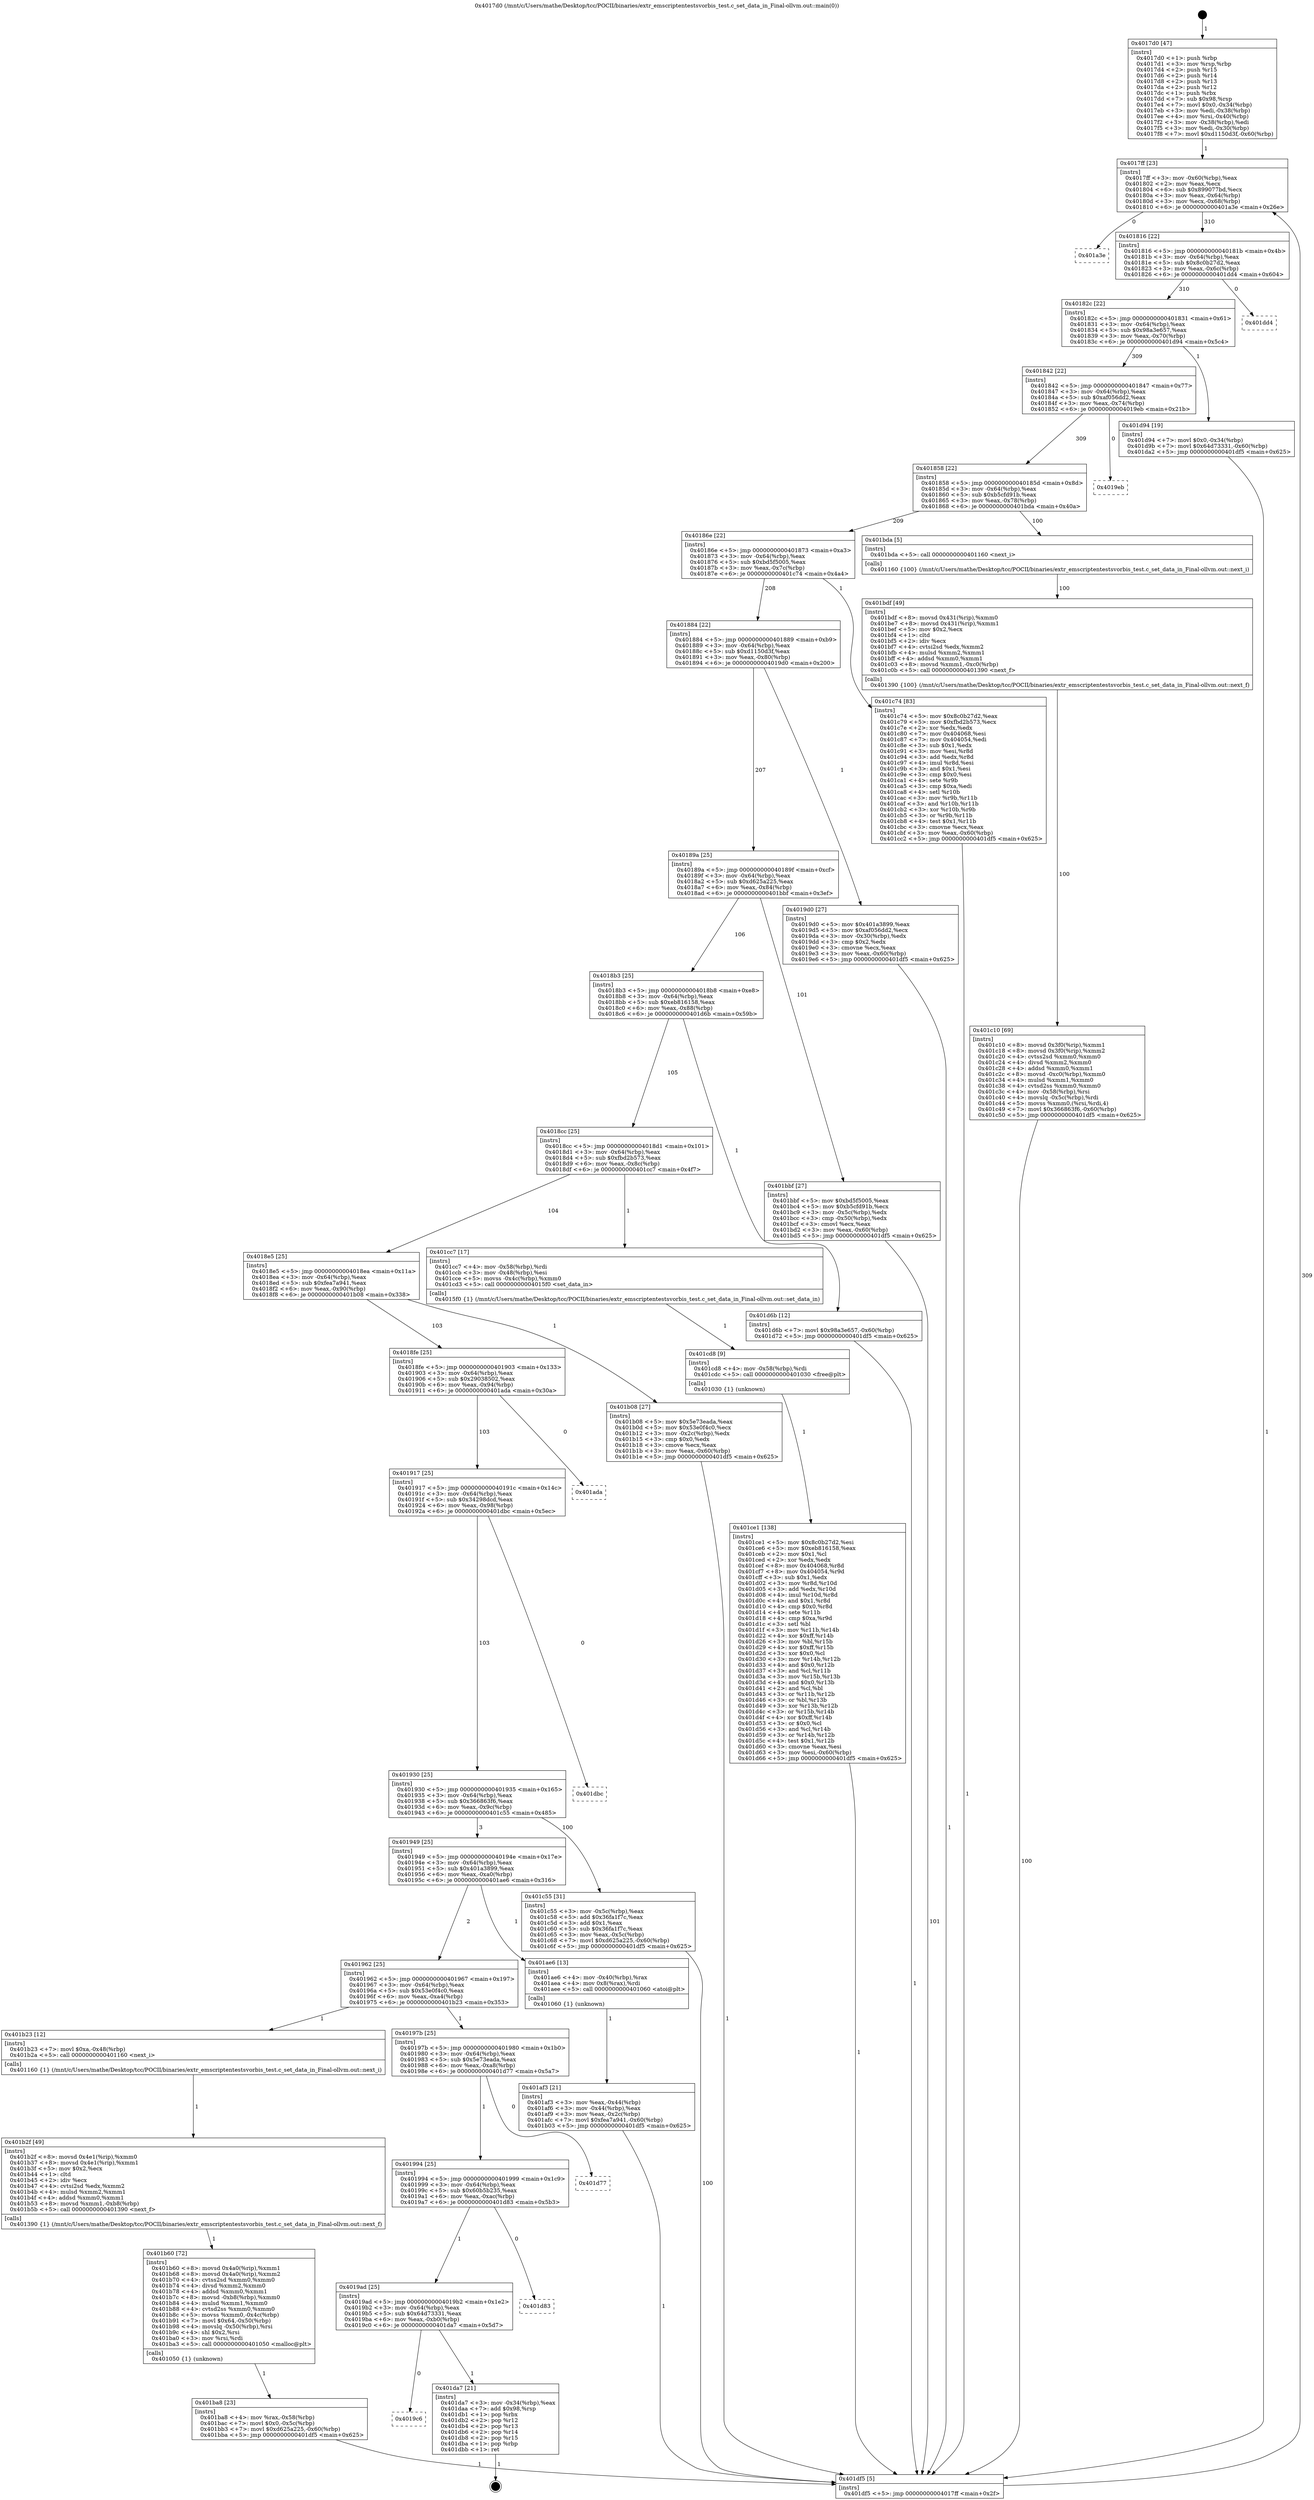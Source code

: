 digraph "0x4017d0" {
  label = "0x4017d0 (/mnt/c/Users/mathe/Desktop/tcc/POCII/binaries/extr_emscriptentestsvorbis_test.c_set_data_in_Final-ollvm.out::main(0))"
  labelloc = "t"
  node[shape=record]

  Entry [label="",width=0.3,height=0.3,shape=circle,fillcolor=black,style=filled]
  "0x4017ff" [label="{
     0x4017ff [23]\l
     | [instrs]\l
     &nbsp;&nbsp;0x4017ff \<+3\>: mov -0x60(%rbp),%eax\l
     &nbsp;&nbsp;0x401802 \<+2\>: mov %eax,%ecx\l
     &nbsp;&nbsp;0x401804 \<+6\>: sub $0x899077bd,%ecx\l
     &nbsp;&nbsp;0x40180a \<+3\>: mov %eax,-0x64(%rbp)\l
     &nbsp;&nbsp;0x40180d \<+3\>: mov %ecx,-0x68(%rbp)\l
     &nbsp;&nbsp;0x401810 \<+6\>: je 0000000000401a3e \<main+0x26e\>\l
  }"]
  "0x401a3e" [label="{
     0x401a3e\l
  }", style=dashed]
  "0x401816" [label="{
     0x401816 [22]\l
     | [instrs]\l
     &nbsp;&nbsp;0x401816 \<+5\>: jmp 000000000040181b \<main+0x4b\>\l
     &nbsp;&nbsp;0x40181b \<+3\>: mov -0x64(%rbp),%eax\l
     &nbsp;&nbsp;0x40181e \<+5\>: sub $0x8c0b27d2,%eax\l
     &nbsp;&nbsp;0x401823 \<+3\>: mov %eax,-0x6c(%rbp)\l
     &nbsp;&nbsp;0x401826 \<+6\>: je 0000000000401dd4 \<main+0x604\>\l
  }"]
  Exit [label="",width=0.3,height=0.3,shape=circle,fillcolor=black,style=filled,peripheries=2]
  "0x401dd4" [label="{
     0x401dd4\l
  }", style=dashed]
  "0x40182c" [label="{
     0x40182c [22]\l
     | [instrs]\l
     &nbsp;&nbsp;0x40182c \<+5\>: jmp 0000000000401831 \<main+0x61\>\l
     &nbsp;&nbsp;0x401831 \<+3\>: mov -0x64(%rbp),%eax\l
     &nbsp;&nbsp;0x401834 \<+5\>: sub $0x98a3e657,%eax\l
     &nbsp;&nbsp;0x401839 \<+3\>: mov %eax,-0x70(%rbp)\l
     &nbsp;&nbsp;0x40183c \<+6\>: je 0000000000401d94 \<main+0x5c4\>\l
  }"]
  "0x4019c6" [label="{
     0x4019c6\l
  }", style=dashed]
  "0x401d94" [label="{
     0x401d94 [19]\l
     | [instrs]\l
     &nbsp;&nbsp;0x401d94 \<+7\>: movl $0x0,-0x34(%rbp)\l
     &nbsp;&nbsp;0x401d9b \<+7\>: movl $0x64d73331,-0x60(%rbp)\l
     &nbsp;&nbsp;0x401da2 \<+5\>: jmp 0000000000401df5 \<main+0x625\>\l
  }"]
  "0x401842" [label="{
     0x401842 [22]\l
     | [instrs]\l
     &nbsp;&nbsp;0x401842 \<+5\>: jmp 0000000000401847 \<main+0x77\>\l
     &nbsp;&nbsp;0x401847 \<+3\>: mov -0x64(%rbp),%eax\l
     &nbsp;&nbsp;0x40184a \<+5\>: sub $0xaf056dd2,%eax\l
     &nbsp;&nbsp;0x40184f \<+3\>: mov %eax,-0x74(%rbp)\l
     &nbsp;&nbsp;0x401852 \<+6\>: je 00000000004019eb \<main+0x21b\>\l
  }"]
  "0x401da7" [label="{
     0x401da7 [21]\l
     | [instrs]\l
     &nbsp;&nbsp;0x401da7 \<+3\>: mov -0x34(%rbp),%eax\l
     &nbsp;&nbsp;0x401daa \<+7\>: add $0x98,%rsp\l
     &nbsp;&nbsp;0x401db1 \<+1\>: pop %rbx\l
     &nbsp;&nbsp;0x401db2 \<+2\>: pop %r12\l
     &nbsp;&nbsp;0x401db4 \<+2\>: pop %r13\l
     &nbsp;&nbsp;0x401db6 \<+2\>: pop %r14\l
     &nbsp;&nbsp;0x401db8 \<+2\>: pop %r15\l
     &nbsp;&nbsp;0x401dba \<+1\>: pop %rbp\l
     &nbsp;&nbsp;0x401dbb \<+1\>: ret\l
  }"]
  "0x4019eb" [label="{
     0x4019eb\l
  }", style=dashed]
  "0x401858" [label="{
     0x401858 [22]\l
     | [instrs]\l
     &nbsp;&nbsp;0x401858 \<+5\>: jmp 000000000040185d \<main+0x8d\>\l
     &nbsp;&nbsp;0x40185d \<+3\>: mov -0x64(%rbp),%eax\l
     &nbsp;&nbsp;0x401860 \<+5\>: sub $0xb5cfd91b,%eax\l
     &nbsp;&nbsp;0x401865 \<+3\>: mov %eax,-0x78(%rbp)\l
     &nbsp;&nbsp;0x401868 \<+6\>: je 0000000000401bda \<main+0x40a\>\l
  }"]
  "0x4019ad" [label="{
     0x4019ad [25]\l
     | [instrs]\l
     &nbsp;&nbsp;0x4019ad \<+5\>: jmp 00000000004019b2 \<main+0x1e2\>\l
     &nbsp;&nbsp;0x4019b2 \<+3\>: mov -0x64(%rbp),%eax\l
     &nbsp;&nbsp;0x4019b5 \<+5\>: sub $0x64d73331,%eax\l
     &nbsp;&nbsp;0x4019ba \<+6\>: mov %eax,-0xb0(%rbp)\l
     &nbsp;&nbsp;0x4019c0 \<+6\>: je 0000000000401da7 \<main+0x5d7\>\l
  }"]
  "0x401bda" [label="{
     0x401bda [5]\l
     | [instrs]\l
     &nbsp;&nbsp;0x401bda \<+5\>: call 0000000000401160 \<next_i\>\l
     | [calls]\l
     &nbsp;&nbsp;0x401160 \{100\} (/mnt/c/Users/mathe/Desktop/tcc/POCII/binaries/extr_emscriptentestsvorbis_test.c_set_data_in_Final-ollvm.out::next_i)\l
  }"]
  "0x40186e" [label="{
     0x40186e [22]\l
     | [instrs]\l
     &nbsp;&nbsp;0x40186e \<+5\>: jmp 0000000000401873 \<main+0xa3\>\l
     &nbsp;&nbsp;0x401873 \<+3\>: mov -0x64(%rbp),%eax\l
     &nbsp;&nbsp;0x401876 \<+5\>: sub $0xbd5f5005,%eax\l
     &nbsp;&nbsp;0x40187b \<+3\>: mov %eax,-0x7c(%rbp)\l
     &nbsp;&nbsp;0x40187e \<+6\>: je 0000000000401c74 \<main+0x4a4\>\l
  }"]
  "0x401d83" [label="{
     0x401d83\l
  }", style=dashed]
  "0x401c74" [label="{
     0x401c74 [83]\l
     | [instrs]\l
     &nbsp;&nbsp;0x401c74 \<+5\>: mov $0x8c0b27d2,%eax\l
     &nbsp;&nbsp;0x401c79 \<+5\>: mov $0xfbd2b573,%ecx\l
     &nbsp;&nbsp;0x401c7e \<+2\>: xor %edx,%edx\l
     &nbsp;&nbsp;0x401c80 \<+7\>: mov 0x404068,%esi\l
     &nbsp;&nbsp;0x401c87 \<+7\>: mov 0x404054,%edi\l
     &nbsp;&nbsp;0x401c8e \<+3\>: sub $0x1,%edx\l
     &nbsp;&nbsp;0x401c91 \<+3\>: mov %esi,%r8d\l
     &nbsp;&nbsp;0x401c94 \<+3\>: add %edx,%r8d\l
     &nbsp;&nbsp;0x401c97 \<+4\>: imul %r8d,%esi\l
     &nbsp;&nbsp;0x401c9b \<+3\>: and $0x1,%esi\l
     &nbsp;&nbsp;0x401c9e \<+3\>: cmp $0x0,%esi\l
     &nbsp;&nbsp;0x401ca1 \<+4\>: sete %r9b\l
     &nbsp;&nbsp;0x401ca5 \<+3\>: cmp $0xa,%edi\l
     &nbsp;&nbsp;0x401ca8 \<+4\>: setl %r10b\l
     &nbsp;&nbsp;0x401cac \<+3\>: mov %r9b,%r11b\l
     &nbsp;&nbsp;0x401caf \<+3\>: and %r10b,%r11b\l
     &nbsp;&nbsp;0x401cb2 \<+3\>: xor %r10b,%r9b\l
     &nbsp;&nbsp;0x401cb5 \<+3\>: or %r9b,%r11b\l
     &nbsp;&nbsp;0x401cb8 \<+4\>: test $0x1,%r11b\l
     &nbsp;&nbsp;0x401cbc \<+3\>: cmovne %ecx,%eax\l
     &nbsp;&nbsp;0x401cbf \<+3\>: mov %eax,-0x60(%rbp)\l
     &nbsp;&nbsp;0x401cc2 \<+5\>: jmp 0000000000401df5 \<main+0x625\>\l
  }"]
  "0x401884" [label="{
     0x401884 [22]\l
     | [instrs]\l
     &nbsp;&nbsp;0x401884 \<+5\>: jmp 0000000000401889 \<main+0xb9\>\l
     &nbsp;&nbsp;0x401889 \<+3\>: mov -0x64(%rbp),%eax\l
     &nbsp;&nbsp;0x40188c \<+5\>: sub $0xd1150d3f,%eax\l
     &nbsp;&nbsp;0x401891 \<+3\>: mov %eax,-0x80(%rbp)\l
     &nbsp;&nbsp;0x401894 \<+6\>: je 00000000004019d0 \<main+0x200\>\l
  }"]
  "0x401994" [label="{
     0x401994 [25]\l
     | [instrs]\l
     &nbsp;&nbsp;0x401994 \<+5\>: jmp 0000000000401999 \<main+0x1c9\>\l
     &nbsp;&nbsp;0x401999 \<+3\>: mov -0x64(%rbp),%eax\l
     &nbsp;&nbsp;0x40199c \<+5\>: sub $0x60b5b235,%eax\l
     &nbsp;&nbsp;0x4019a1 \<+6\>: mov %eax,-0xac(%rbp)\l
     &nbsp;&nbsp;0x4019a7 \<+6\>: je 0000000000401d83 \<main+0x5b3\>\l
  }"]
  "0x4019d0" [label="{
     0x4019d0 [27]\l
     | [instrs]\l
     &nbsp;&nbsp;0x4019d0 \<+5\>: mov $0x401a3899,%eax\l
     &nbsp;&nbsp;0x4019d5 \<+5\>: mov $0xaf056dd2,%ecx\l
     &nbsp;&nbsp;0x4019da \<+3\>: mov -0x30(%rbp),%edx\l
     &nbsp;&nbsp;0x4019dd \<+3\>: cmp $0x2,%edx\l
     &nbsp;&nbsp;0x4019e0 \<+3\>: cmovne %ecx,%eax\l
     &nbsp;&nbsp;0x4019e3 \<+3\>: mov %eax,-0x60(%rbp)\l
     &nbsp;&nbsp;0x4019e6 \<+5\>: jmp 0000000000401df5 \<main+0x625\>\l
  }"]
  "0x40189a" [label="{
     0x40189a [25]\l
     | [instrs]\l
     &nbsp;&nbsp;0x40189a \<+5\>: jmp 000000000040189f \<main+0xcf\>\l
     &nbsp;&nbsp;0x40189f \<+3\>: mov -0x64(%rbp),%eax\l
     &nbsp;&nbsp;0x4018a2 \<+5\>: sub $0xd625a225,%eax\l
     &nbsp;&nbsp;0x4018a7 \<+6\>: mov %eax,-0x84(%rbp)\l
     &nbsp;&nbsp;0x4018ad \<+6\>: je 0000000000401bbf \<main+0x3ef\>\l
  }"]
  "0x401df5" [label="{
     0x401df5 [5]\l
     | [instrs]\l
     &nbsp;&nbsp;0x401df5 \<+5\>: jmp 00000000004017ff \<main+0x2f\>\l
  }"]
  "0x4017d0" [label="{
     0x4017d0 [47]\l
     | [instrs]\l
     &nbsp;&nbsp;0x4017d0 \<+1\>: push %rbp\l
     &nbsp;&nbsp;0x4017d1 \<+3\>: mov %rsp,%rbp\l
     &nbsp;&nbsp;0x4017d4 \<+2\>: push %r15\l
     &nbsp;&nbsp;0x4017d6 \<+2\>: push %r14\l
     &nbsp;&nbsp;0x4017d8 \<+2\>: push %r13\l
     &nbsp;&nbsp;0x4017da \<+2\>: push %r12\l
     &nbsp;&nbsp;0x4017dc \<+1\>: push %rbx\l
     &nbsp;&nbsp;0x4017dd \<+7\>: sub $0x98,%rsp\l
     &nbsp;&nbsp;0x4017e4 \<+7\>: movl $0x0,-0x34(%rbp)\l
     &nbsp;&nbsp;0x4017eb \<+3\>: mov %edi,-0x38(%rbp)\l
     &nbsp;&nbsp;0x4017ee \<+4\>: mov %rsi,-0x40(%rbp)\l
     &nbsp;&nbsp;0x4017f2 \<+3\>: mov -0x38(%rbp),%edi\l
     &nbsp;&nbsp;0x4017f5 \<+3\>: mov %edi,-0x30(%rbp)\l
     &nbsp;&nbsp;0x4017f8 \<+7\>: movl $0xd1150d3f,-0x60(%rbp)\l
  }"]
  "0x401d77" [label="{
     0x401d77\l
  }", style=dashed]
  "0x401bbf" [label="{
     0x401bbf [27]\l
     | [instrs]\l
     &nbsp;&nbsp;0x401bbf \<+5\>: mov $0xbd5f5005,%eax\l
     &nbsp;&nbsp;0x401bc4 \<+5\>: mov $0xb5cfd91b,%ecx\l
     &nbsp;&nbsp;0x401bc9 \<+3\>: mov -0x5c(%rbp),%edx\l
     &nbsp;&nbsp;0x401bcc \<+3\>: cmp -0x50(%rbp),%edx\l
     &nbsp;&nbsp;0x401bcf \<+3\>: cmovl %ecx,%eax\l
     &nbsp;&nbsp;0x401bd2 \<+3\>: mov %eax,-0x60(%rbp)\l
     &nbsp;&nbsp;0x401bd5 \<+5\>: jmp 0000000000401df5 \<main+0x625\>\l
  }"]
  "0x4018b3" [label="{
     0x4018b3 [25]\l
     | [instrs]\l
     &nbsp;&nbsp;0x4018b3 \<+5\>: jmp 00000000004018b8 \<main+0xe8\>\l
     &nbsp;&nbsp;0x4018b8 \<+3\>: mov -0x64(%rbp),%eax\l
     &nbsp;&nbsp;0x4018bb \<+5\>: sub $0xeb816158,%eax\l
     &nbsp;&nbsp;0x4018c0 \<+6\>: mov %eax,-0x88(%rbp)\l
     &nbsp;&nbsp;0x4018c6 \<+6\>: je 0000000000401d6b \<main+0x59b\>\l
  }"]
  "0x401ce1" [label="{
     0x401ce1 [138]\l
     | [instrs]\l
     &nbsp;&nbsp;0x401ce1 \<+5\>: mov $0x8c0b27d2,%esi\l
     &nbsp;&nbsp;0x401ce6 \<+5\>: mov $0xeb816158,%eax\l
     &nbsp;&nbsp;0x401ceb \<+2\>: mov $0x1,%cl\l
     &nbsp;&nbsp;0x401ced \<+2\>: xor %edx,%edx\l
     &nbsp;&nbsp;0x401cef \<+8\>: mov 0x404068,%r8d\l
     &nbsp;&nbsp;0x401cf7 \<+8\>: mov 0x404054,%r9d\l
     &nbsp;&nbsp;0x401cff \<+3\>: sub $0x1,%edx\l
     &nbsp;&nbsp;0x401d02 \<+3\>: mov %r8d,%r10d\l
     &nbsp;&nbsp;0x401d05 \<+3\>: add %edx,%r10d\l
     &nbsp;&nbsp;0x401d08 \<+4\>: imul %r10d,%r8d\l
     &nbsp;&nbsp;0x401d0c \<+4\>: and $0x1,%r8d\l
     &nbsp;&nbsp;0x401d10 \<+4\>: cmp $0x0,%r8d\l
     &nbsp;&nbsp;0x401d14 \<+4\>: sete %r11b\l
     &nbsp;&nbsp;0x401d18 \<+4\>: cmp $0xa,%r9d\l
     &nbsp;&nbsp;0x401d1c \<+3\>: setl %bl\l
     &nbsp;&nbsp;0x401d1f \<+3\>: mov %r11b,%r14b\l
     &nbsp;&nbsp;0x401d22 \<+4\>: xor $0xff,%r14b\l
     &nbsp;&nbsp;0x401d26 \<+3\>: mov %bl,%r15b\l
     &nbsp;&nbsp;0x401d29 \<+4\>: xor $0xff,%r15b\l
     &nbsp;&nbsp;0x401d2d \<+3\>: xor $0x0,%cl\l
     &nbsp;&nbsp;0x401d30 \<+3\>: mov %r14b,%r12b\l
     &nbsp;&nbsp;0x401d33 \<+4\>: and $0x0,%r12b\l
     &nbsp;&nbsp;0x401d37 \<+3\>: and %cl,%r11b\l
     &nbsp;&nbsp;0x401d3a \<+3\>: mov %r15b,%r13b\l
     &nbsp;&nbsp;0x401d3d \<+4\>: and $0x0,%r13b\l
     &nbsp;&nbsp;0x401d41 \<+2\>: and %cl,%bl\l
     &nbsp;&nbsp;0x401d43 \<+3\>: or %r11b,%r12b\l
     &nbsp;&nbsp;0x401d46 \<+3\>: or %bl,%r13b\l
     &nbsp;&nbsp;0x401d49 \<+3\>: xor %r13b,%r12b\l
     &nbsp;&nbsp;0x401d4c \<+3\>: or %r15b,%r14b\l
     &nbsp;&nbsp;0x401d4f \<+4\>: xor $0xff,%r14b\l
     &nbsp;&nbsp;0x401d53 \<+3\>: or $0x0,%cl\l
     &nbsp;&nbsp;0x401d56 \<+3\>: and %cl,%r14b\l
     &nbsp;&nbsp;0x401d59 \<+3\>: or %r14b,%r12b\l
     &nbsp;&nbsp;0x401d5c \<+4\>: test $0x1,%r12b\l
     &nbsp;&nbsp;0x401d60 \<+3\>: cmovne %eax,%esi\l
     &nbsp;&nbsp;0x401d63 \<+3\>: mov %esi,-0x60(%rbp)\l
     &nbsp;&nbsp;0x401d66 \<+5\>: jmp 0000000000401df5 \<main+0x625\>\l
  }"]
  "0x401d6b" [label="{
     0x401d6b [12]\l
     | [instrs]\l
     &nbsp;&nbsp;0x401d6b \<+7\>: movl $0x98a3e657,-0x60(%rbp)\l
     &nbsp;&nbsp;0x401d72 \<+5\>: jmp 0000000000401df5 \<main+0x625\>\l
  }"]
  "0x4018cc" [label="{
     0x4018cc [25]\l
     | [instrs]\l
     &nbsp;&nbsp;0x4018cc \<+5\>: jmp 00000000004018d1 \<main+0x101\>\l
     &nbsp;&nbsp;0x4018d1 \<+3\>: mov -0x64(%rbp),%eax\l
     &nbsp;&nbsp;0x4018d4 \<+5\>: sub $0xfbd2b573,%eax\l
     &nbsp;&nbsp;0x4018d9 \<+6\>: mov %eax,-0x8c(%rbp)\l
     &nbsp;&nbsp;0x4018df \<+6\>: je 0000000000401cc7 \<main+0x4f7\>\l
  }"]
  "0x401cd8" [label="{
     0x401cd8 [9]\l
     | [instrs]\l
     &nbsp;&nbsp;0x401cd8 \<+4\>: mov -0x58(%rbp),%rdi\l
     &nbsp;&nbsp;0x401cdc \<+5\>: call 0000000000401030 \<free@plt\>\l
     | [calls]\l
     &nbsp;&nbsp;0x401030 \{1\} (unknown)\l
  }"]
  "0x401cc7" [label="{
     0x401cc7 [17]\l
     | [instrs]\l
     &nbsp;&nbsp;0x401cc7 \<+4\>: mov -0x58(%rbp),%rdi\l
     &nbsp;&nbsp;0x401ccb \<+3\>: mov -0x48(%rbp),%esi\l
     &nbsp;&nbsp;0x401cce \<+5\>: movss -0x4c(%rbp),%xmm0\l
     &nbsp;&nbsp;0x401cd3 \<+5\>: call 00000000004015f0 \<set_data_in\>\l
     | [calls]\l
     &nbsp;&nbsp;0x4015f0 \{1\} (/mnt/c/Users/mathe/Desktop/tcc/POCII/binaries/extr_emscriptentestsvorbis_test.c_set_data_in_Final-ollvm.out::set_data_in)\l
  }"]
  "0x4018e5" [label="{
     0x4018e5 [25]\l
     | [instrs]\l
     &nbsp;&nbsp;0x4018e5 \<+5\>: jmp 00000000004018ea \<main+0x11a\>\l
     &nbsp;&nbsp;0x4018ea \<+3\>: mov -0x64(%rbp),%eax\l
     &nbsp;&nbsp;0x4018ed \<+5\>: sub $0xfea7a941,%eax\l
     &nbsp;&nbsp;0x4018f2 \<+6\>: mov %eax,-0x90(%rbp)\l
     &nbsp;&nbsp;0x4018f8 \<+6\>: je 0000000000401b08 \<main+0x338\>\l
  }"]
  "0x401c10" [label="{
     0x401c10 [69]\l
     | [instrs]\l
     &nbsp;&nbsp;0x401c10 \<+8\>: movsd 0x3f0(%rip),%xmm1\l
     &nbsp;&nbsp;0x401c18 \<+8\>: movsd 0x3f0(%rip),%xmm2\l
     &nbsp;&nbsp;0x401c20 \<+4\>: cvtss2sd %xmm0,%xmm0\l
     &nbsp;&nbsp;0x401c24 \<+4\>: divsd %xmm2,%xmm0\l
     &nbsp;&nbsp;0x401c28 \<+4\>: addsd %xmm0,%xmm1\l
     &nbsp;&nbsp;0x401c2c \<+8\>: movsd -0xc0(%rbp),%xmm0\l
     &nbsp;&nbsp;0x401c34 \<+4\>: mulsd %xmm1,%xmm0\l
     &nbsp;&nbsp;0x401c38 \<+4\>: cvtsd2ss %xmm0,%xmm0\l
     &nbsp;&nbsp;0x401c3c \<+4\>: mov -0x58(%rbp),%rsi\l
     &nbsp;&nbsp;0x401c40 \<+4\>: movslq -0x5c(%rbp),%rdi\l
     &nbsp;&nbsp;0x401c44 \<+5\>: movss %xmm0,(%rsi,%rdi,4)\l
     &nbsp;&nbsp;0x401c49 \<+7\>: movl $0x366863f6,-0x60(%rbp)\l
     &nbsp;&nbsp;0x401c50 \<+5\>: jmp 0000000000401df5 \<main+0x625\>\l
  }"]
  "0x401b08" [label="{
     0x401b08 [27]\l
     | [instrs]\l
     &nbsp;&nbsp;0x401b08 \<+5\>: mov $0x5e73eada,%eax\l
     &nbsp;&nbsp;0x401b0d \<+5\>: mov $0x53e0f4c0,%ecx\l
     &nbsp;&nbsp;0x401b12 \<+3\>: mov -0x2c(%rbp),%edx\l
     &nbsp;&nbsp;0x401b15 \<+3\>: cmp $0x0,%edx\l
     &nbsp;&nbsp;0x401b18 \<+3\>: cmove %ecx,%eax\l
     &nbsp;&nbsp;0x401b1b \<+3\>: mov %eax,-0x60(%rbp)\l
     &nbsp;&nbsp;0x401b1e \<+5\>: jmp 0000000000401df5 \<main+0x625\>\l
  }"]
  "0x4018fe" [label="{
     0x4018fe [25]\l
     | [instrs]\l
     &nbsp;&nbsp;0x4018fe \<+5\>: jmp 0000000000401903 \<main+0x133\>\l
     &nbsp;&nbsp;0x401903 \<+3\>: mov -0x64(%rbp),%eax\l
     &nbsp;&nbsp;0x401906 \<+5\>: sub $0x29038502,%eax\l
     &nbsp;&nbsp;0x40190b \<+6\>: mov %eax,-0x94(%rbp)\l
     &nbsp;&nbsp;0x401911 \<+6\>: je 0000000000401ada \<main+0x30a\>\l
  }"]
  "0x401bdf" [label="{
     0x401bdf [49]\l
     | [instrs]\l
     &nbsp;&nbsp;0x401bdf \<+8\>: movsd 0x431(%rip),%xmm0\l
     &nbsp;&nbsp;0x401be7 \<+8\>: movsd 0x431(%rip),%xmm1\l
     &nbsp;&nbsp;0x401bef \<+5\>: mov $0x2,%ecx\l
     &nbsp;&nbsp;0x401bf4 \<+1\>: cltd\l
     &nbsp;&nbsp;0x401bf5 \<+2\>: idiv %ecx\l
     &nbsp;&nbsp;0x401bf7 \<+4\>: cvtsi2sd %edx,%xmm2\l
     &nbsp;&nbsp;0x401bfb \<+4\>: mulsd %xmm2,%xmm1\l
     &nbsp;&nbsp;0x401bff \<+4\>: addsd %xmm0,%xmm1\l
     &nbsp;&nbsp;0x401c03 \<+8\>: movsd %xmm1,-0xc0(%rbp)\l
     &nbsp;&nbsp;0x401c0b \<+5\>: call 0000000000401390 \<next_f\>\l
     | [calls]\l
     &nbsp;&nbsp;0x401390 \{100\} (/mnt/c/Users/mathe/Desktop/tcc/POCII/binaries/extr_emscriptentestsvorbis_test.c_set_data_in_Final-ollvm.out::next_f)\l
  }"]
  "0x401ada" [label="{
     0x401ada\l
  }", style=dashed]
  "0x401917" [label="{
     0x401917 [25]\l
     | [instrs]\l
     &nbsp;&nbsp;0x401917 \<+5\>: jmp 000000000040191c \<main+0x14c\>\l
     &nbsp;&nbsp;0x40191c \<+3\>: mov -0x64(%rbp),%eax\l
     &nbsp;&nbsp;0x40191f \<+5\>: sub $0x34298dcd,%eax\l
     &nbsp;&nbsp;0x401924 \<+6\>: mov %eax,-0x98(%rbp)\l
     &nbsp;&nbsp;0x40192a \<+6\>: je 0000000000401dbc \<main+0x5ec\>\l
  }"]
  "0x401ba8" [label="{
     0x401ba8 [23]\l
     | [instrs]\l
     &nbsp;&nbsp;0x401ba8 \<+4\>: mov %rax,-0x58(%rbp)\l
     &nbsp;&nbsp;0x401bac \<+7\>: movl $0x0,-0x5c(%rbp)\l
     &nbsp;&nbsp;0x401bb3 \<+7\>: movl $0xd625a225,-0x60(%rbp)\l
     &nbsp;&nbsp;0x401bba \<+5\>: jmp 0000000000401df5 \<main+0x625\>\l
  }"]
  "0x401dbc" [label="{
     0x401dbc\l
  }", style=dashed]
  "0x401930" [label="{
     0x401930 [25]\l
     | [instrs]\l
     &nbsp;&nbsp;0x401930 \<+5\>: jmp 0000000000401935 \<main+0x165\>\l
     &nbsp;&nbsp;0x401935 \<+3\>: mov -0x64(%rbp),%eax\l
     &nbsp;&nbsp;0x401938 \<+5\>: sub $0x366863f6,%eax\l
     &nbsp;&nbsp;0x40193d \<+6\>: mov %eax,-0x9c(%rbp)\l
     &nbsp;&nbsp;0x401943 \<+6\>: je 0000000000401c55 \<main+0x485\>\l
  }"]
  "0x401b60" [label="{
     0x401b60 [72]\l
     | [instrs]\l
     &nbsp;&nbsp;0x401b60 \<+8\>: movsd 0x4a0(%rip),%xmm1\l
     &nbsp;&nbsp;0x401b68 \<+8\>: movsd 0x4a0(%rip),%xmm2\l
     &nbsp;&nbsp;0x401b70 \<+4\>: cvtss2sd %xmm0,%xmm0\l
     &nbsp;&nbsp;0x401b74 \<+4\>: divsd %xmm2,%xmm0\l
     &nbsp;&nbsp;0x401b78 \<+4\>: addsd %xmm0,%xmm1\l
     &nbsp;&nbsp;0x401b7c \<+8\>: movsd -0xb8(%rbp),%xmm0\l
     &nbsp;&nbsp;0x401b84 \<+4\>: mulsd %xmm1,%xmm0\l
     &nbsp;&nbsp;0x401b88 \<+4\>: cvtsd2ss %xmm0,%xmm0\l
     &nbsp;&nbsp;0x401b8c \<+5\>: movss %xmm0,-0x4c(%rbp)\l
     &nbsp;&nbsp;0x401b91 \<+7\>: movl $0x64,-0x50(%rbp)\l
     &nbsp;&nbsp;0x401b98 \<+4\>: movslq -0x50(%rbp),%rsi\l
     &nbsp;&nbsp;0x401b9c \<+4\>: shl $0x2,%rsi\l
     &nbsp;&nbsp;0x401ba0 \<+3\>: mov %rsi,%rdi\l
     &nbsp;&nbsp;0x401ba3 \<+5\>: call 0000000000401050 \<malloc@plt\>\l
     | [calls]\l
     &nbsp;&nbsp;0x401050 \{1\} (unknown)\l
  }"]
  "0x401c55" [label="{
     0x401c55 [31]\l
     | [instrs]\l
     &nbsp;&nbsp;0x401c55 \<+3\>: mov -0x5c(%rbp),%eax\l
     &nbsp;&nbsp;0x401c58 \<+5\>: add $0x36fa1f7c,%eax\l
     &nbsp;&nbsp;0x401c5d \<+3\>: add $0x1,%eax\l
     &nbsp;&nbsp;0x401c60 \<+5\>: sub $0x36fa1f7c,%eax\l
     &nbsp;&nbsp;0x401c65 \<+3\>: mov %eax,-0x5c(%rbp)\l
     &nbsp;&nbsp;0x401c68 \<+7\>: movl $0xd625a225,-0x60(%rbp)\l
     &nbsp;&nbsp;0x401c6f \<+5\>: jmp 0000000000401df5 \<main+0x625\>\l
  }"]
  "0x401949" [label="{
     0x401949 [25]\l
     | [instrs]\l
     &nbsp;&nbsp;0x401949 \<+5\>: jmp 000000000040194e \<main+0x17e\>\l
     &nbsp;&nbsp;0x40194e \<+3\>: mov -0x64(%rbp),%eax\l
     &nbsp;&nbsp;0x401951 \<+5\>: sub $0x401a3899,%eax\l
     &nbsp;&nbsp;0x401956 \<+6\>: mov %eax,-0xa0(%rbp)\l
     &nbsp;&nbsp;0x40195c \<+6\>: je 0000000000401ae6 \<main+0x316\>\l
  }"]
  "0x401b2f" [label="{
     0x401b2f [49]\l
     | [instrs]\l
     &nbsp;&nbsp;0x401b2f \<+8\>: movsd 0x4e1(%rip),%xmm0\l
     &nbsp;&nbsp;0x401b37 \<+8\>: movsd 0x4e1(%rip),%xmm1\l
     &nbsp;&nbsp;0x401b3f \<+5\>: mov $0x2,%ecx\l
     &nbsp;&nbsp;0x401b44 \<+1\>: cltd\l
     &nbsp;&nbsp;0x401b45 \<+2\>: idiv %ecx\l
     &nbsp;&nbsp;0x401b47 \<+4\>: cvtsi2sd %edx,%xmm2\l
     &nbsp;&nbsp;0x401b4b \<+4\>: mulsd %xmm2,%xmm1\l
     &nbsp;&nbsp;0x401b4f \<+4\>: addsd %xmm0,%xmm1\l
     &nbsp;&nbsp;0x401b53 \<+8\>: movsd %xmm1,-0xb8(%rbp)\l
     &nbsp;&nbsp;0x401b5b \<+5\>: call 0000000000401390 \<next_f\>\l
     | [calls]\l
     &nbsp;&nbsp;0x401390 \{1\} (/mnt/c/Users/mathe/Desktop/tcc/POCII/binaries/extr_emscriptentestsvorbis_test.c_set_data_in_Final-ollvm.out::next_f)\l
  }"]
  "0x401ae6" [label="{
     0x401ae6 [13]\l
     | [instrs]\l
     &nbsp;&nbsp;0x401ae6 \<+4\>: mov -0x40(%rbp),%rax\l
     &nbsp;&nbsp;0x401aea \<+4\>: mov 0x8(%rax),%rdi\l
     &nbsp;&nbsp;0x401aee \<+5\>: call 0000000000401060 \<atoi@plt\>\l
     | [calls]\l
     &nbsp;&nbsp;0x401060 \{1\} (unknown)\l
  }"]
  "0x401962" [label="{
     0x401962 [25]\l
     | [instrs]\l
     &nbsp;&nbsp;0x401962 \<+5\>: jmp 0000000000401967 \<main+0x197\>\l
     &nbsp;&nbsp;0x401967 \<+3\>: mov -0x64(%rbp),%eax\l
     &nbsp;&nbsp;0x40196a \<+5\>: sub $0x53e0f4c0,%eax\l
     &nbsp;&nbsp;0x40196f \<+6\>: mov %eax,-0xa4(%rbp)\l
     &nbsp;&nbsp;0x401975 \<+6\>: je 0000000000401b23 \<main+0x353\>\l
  }"]
  "0x401af3" [label="{
     0x401af3 [21]\l
     | [instrs]\l
     &nbsp;&nbsp;0x401af3 \<+3\>: mov %eax,-0x44(%rbp)\l
     &nbsp;&nbsp;0x401af6 \<+3\>: mov -0x44(%rbp),%eax\l
     &nbsp;&nbsp;0x401af9 \<+3\>: mov %eax,-0x2c(%rbp)\l
     &nbsp;&nbsp;0x401afc \<+7\>: movl $0xfea7a941,-0x60(%rbp)\l
     &nbsp;&nbsp;0x401b03 \<+5\>: jmp 0000000000401df5 \<main+0x625\>\l
  }"]
  "0x40197b" [label="{
     0x40197b [25]\l
     | [instrs]\l
     &nbsp;&nbsp;0x40197b \<+5\>: jmp 0000000000401980 \<main+0x1b0\>\l
     &nbsp;&nbsp;0x401980 \<+3\>: mov -0x64(%rbp),%eax\l
     &nbsp;&nbsp;0x401983 \<+5\>: sub $0x5e73eada,%eax\l
     &nbsp;&nbsp;0x401988 \<+6\>: mov %eax,-0xa8(%rbp)\l
     &nbsp;&nbsp;0x40198e \<+6\>: je 0000000000401d77 \<main+0x5a7\>\l
  }"]
  "0x401b23" [label="{
     0x401b23 [12]\l
     | [instrs]\l
     &nbsp;&nbsp;0x401b23 \<+7\>: movl $0xa,-0x48(%rbp)\l
     &nbsp;&nbsp;0x401b2a \<+5\>: call 0000000000401160 \<next_i\>\l
     | [calls]\l
     &nbsp;&nbsp;0x401160 \{1\} (/mnt/c/Users/mathe/Desktop/tcc/POCII/binaries/extr_emscriptentestsvorbis_test.c_set_data_in_Final-ollvm.out::next_i)\l
  }"]
  Entry -> "0x4017d0" [label=" 1"]
  "0x4017ff" -> "0x401a3e" [label=" 0"]
  "0x4017ff" -> "0x401816" [label=" 310"]
  "0x401da7" -> Exit [label=" 1"]
  "0x401816" -> "0x401dd4" [label=" 0"]
  "0x401816" -> "0x40182c" [label=" 310"]
  "0x4019ad" -> "0x4019c6" [label=" 0"]
  "0x40182c" -> "0x401d94" [label=" 1"]
  "0x40182c" -> "0x401842" [label=" 309"]
  "0x4019ad" -> "0x401da7" [label=" 1"]
  "0x401842" -> "0x4019eb" [label=" 0"]
  "0x401842" -> "0x401858" [label=" 309"]
  "0x401994" -> "0x4019ad" [label=" 1"]
  "0x401858" -> "0x401bda" [label=" 100"]
  "0x401858" -> "0x40186e" [label=" 209"]
  "0x401994" -> "0x401d83" [label=" 0"]
  "0x40186e" -> "0x401c74" [label=" 1"]
  "0x40186e" -> "0x401884" [label=" 208"]
  "0x40197b" -> "0x401994" [label=" 1"]
  "0x401884" -> "0x4019d0" [label=" 1"]
  "0x401884" -> "0x40189a" [label=" 207"]
  "0x4019d0" -> "0x401df5" [label=" 1"]
  "0x4017d0" -> "0x4017ff" [label=" 1"]
  "0x401df5" -> "0x4017ff" [label=" 309"]
  "0x40197b" -> "0x401d77" [label=" 0"]
  "0x40189a" -> "0x401bbf" [label=" 101"]
  "0x40189a" -> "0x4018b3" [label=" 106"]
  "0x401d94" -> "0x401df5" [label=" 1"]
  "0x4018b3" -> "0x401d6b" [label=" 1"]
  "0x4018b3" -> "0x4018cc" [label=" 105"]
  "0x401d6b" -> "0x401df5" [label=" 1"]
  "0x4018cc" -> "0x401cc7" [label=" 1"]
  "0x4018cc" -> "0x4018e5" [label=" 104"]
  "0x401ce1" -> "0x401df5" [label=" 1"]
  "0x4018e5" -> "0x401b08" [label=" 1"]
  "0x4018e5" -> "0x4018fe" [label=" 103"]
  "0x401cd8" -> "0x401ce1" [label=" 1"]
  "0x4018fe" -> "0x401ada" [label=" 0"]
  "0x4018fe" -> "0x401917" [label=" 103"]
  "0x401cc7" -> "0x401cd8" [label=" 1"]
  "0x401917" -> "0x401dbc" [label=" 0"]
  "0x401917" -> "0x401930" [label=" 103"]
  "0x401c74" -> "0x401df5" [label=" 1"]
  "0x401930" -> "0x401c55" [label=" 100"]
  "0x401930" -> "0x401949" [label=" 3"]
  "0x401c55" -> "0x401df5" [label=" 100"]
  "0x401949" -> "0x401ae6" [label=" 1"]
  "0x401949" -> "0x401962" [label=" 2"]
  "0x401ae6" -> "0x401af3" [label=" 1"]
  "0x401af3" -> "0x401df5" [label=" 1"]
  "0x401b08" -> "0x401df5" [label=" 1"]
  "0x401c10" -> "0x401df5" [label=" 100"]
  "0x401962" -> "0x401b23" [label=" 1"]
  "0x401962" -> "0x40197b" [label=" 1"]
  "0x401b23" -> "0x401b2f" [label=" 1"]
  "0x401b2f" -> "0x401b60" [label=" 1"]
  "0x401b60" -> "0x401ba8" [label=" 1"]
  "0x401ba8" -> "0x401df5" [label=" 1"]
  "0x401bbf" -> "0x401df5" [label=" 101"]
  "0x401bda" -> "0x401bdf" [label=" 100"]
  "0x401bdf" -> "0x401c10" [label=" 100"]
}
